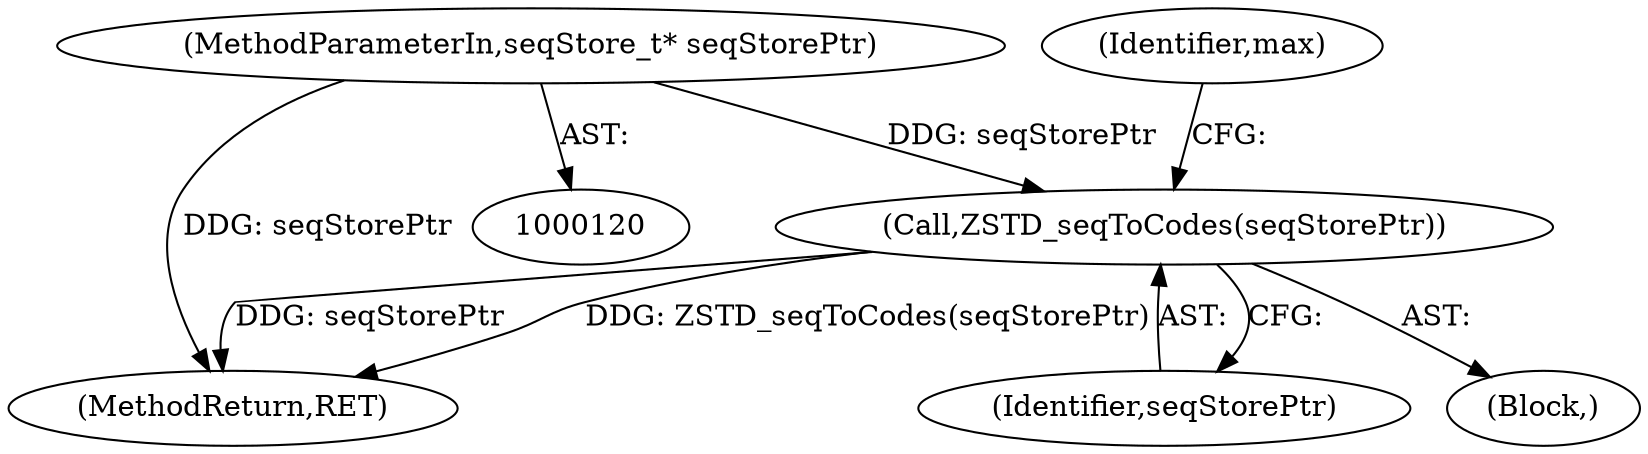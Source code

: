 digraph "0_zstd_3e5cdf1b6a85843e991d7d10f6a2567c15580da0_0@pointer" {
"1000399" [label="(Call,ZSTD_seqToCodes(seqStorePtr))"];
"1000121" [label="(MethodParameterIn,seqStore_t* seqStorePtr)"];
"1000121" [label="(MethodParameterIn,seqStore_t* seqStorePtr)"];
"1000399" [label="(Call,ZSTD_seqToCodes(seqStorePtr))"];
"1000400" [label="(Identifier,seqStorePtr)"];
"1000835" [label="(MethodReturn,RET)"];
"1000404" [label="(Identifier,max)"];
"1000130" [label="(Block,)"];
"1000399" -> "1000130"  [label="AST: "];
"1000399" -> "1000400"  [label="CFG: "];
"1000400" -> "1000399"  [label="AST: "];
"1000404" -> "1000399"  [label="CFG: "];
"1000399" -> "1000835"  [label="DDG: seqStorePtr"];
"1000399" -> "1000835"  [label="DDG: ZSTD_seqToCodes(seqStorePtr)"];
"1000121" -> "1000399"  [label="DDG: seqStorePtr"];
"1000121" -> "1000120"  [label="AST: "];
"1000121" -> "1000835"  [label="DDG: seqStorePtr"];
}

